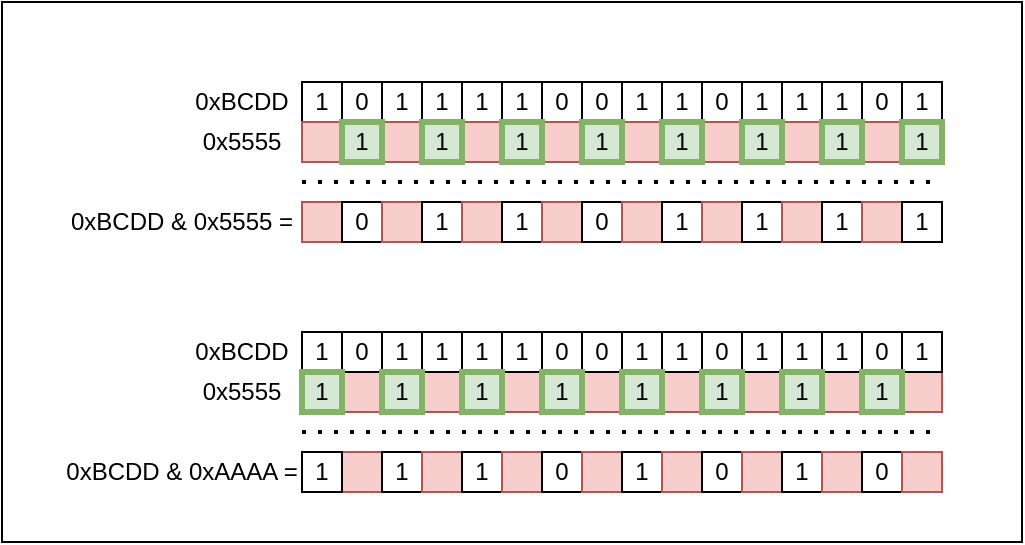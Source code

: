 <mxfile version="20.8.16" type="device"><diagram name="Page-1" id="UBskbk6JSybQqDdYvC6F"><mxGraphModel dx="637" dy="488" grid="1" gridSize="10" guides="1" tooltips="1" connect="1" arrows="1" fold="1" page="1" pageScale="1" pageWidth="827" pageHeight="1169" math="0" shadow="0"><root><mxCell id="0"/><mxCell id="1" parent="0"/><mxCell id="e23f8qLwYRYwRgbZ7vge-125" value="" style="rounded=0;whiteSpace=wrap;html=1;strokeWidth=1;" vertex="1" parent="1"><mxGeometry x="90" y="80" width="510" height="270" as="geometry"/></mxCell><mxCell id="e23f8qLwYRYwRgbZ7vge-1" value="1" style="rounded=0;whiteSpace=wrap;html=1;" vertex="1" parent="1"><mxGeometry x="240" y="120" width="20" height="20" as="geometry"/></mxCell><mxCell id="e23f8qLwYRYwRgbZ7vge-3" value="0" style="rounded=0;whiteSpace=wrap;html=1;" vertex="1" parent="1"><mxGeometry x="260" y="120" width="20" height="20" as="geometry"/></mxCell><mxCell id="e23f8qLwYRYwRgbZ7vge-4" value="1" style="rounded=0;whiteSpace=wrap;html=1;" vertex="1" parent="1"><mxGeometry x="280" y="120" width="20" height="20" as="geometry"/></mxCell><mxCell id="e23f8qLwYRYwRgbZ7vge-5" value="1" style="rounded=0;whiteSpace=wrap;html=1;" vertex="1" parent="1"><mxGeometry x="300" y="120" width="20" height="20" as="geometry"/></mxCell><mxCell id="e23f8qLwYRYwRgbZ7vge-6" value="1" style="rounded=0;whiteSpace=wrap;html=1;" vertex="1" parent="1"><mxGeometry x="320" y="120" width="20" height="20" as="geometry"/></mxCell><mxCell id="e23f8qLwYRYwRgbZ7vge-7" value="1" style="rounded=0;whiteSpace=wrap;html=1;" vertex="1" parent="1"><mxGeometry x="340" y="120" width="20" height="20" as="geometry"/></mxCell><mxCell id="e23f8qLwYRYwRgbZ7vge-8" value="0" style="rounded=0;whiteSpace=wrap;html=1;" vertex="1" parent="1"><mxGeometry x="360" y="120" width="20" height="20" as="geometry"/></mxCell><mxCell id="e23f8qLwYRYwRgbZ7vge-9" value="0" style="rounded=0;whiteSpace=wrap;html=1;" vertex="1" parent="1"><mxGeometry x="380" y="120" width="20" height="20" as="geometry"/></mxCell><mxCell id="e23f8qLwYRYwRgbZ7vge-10" value="1" style="rounded=0;whiteSpace=wrap;html=1;" vertex="1" parent="1"><mxGeometry x="400" y="120" width="20" height="20" as="geometry"/></mxCell><mxCell id="e23f8qLwYRYwRgbZ7vge-11" value="1" style="rounded=0;whiteSpace=wrap;html=1;" vertex="1" parent="1"><mxGeometry x="420" y="120" width="20" height="20" as="geometry"/></mxCell><mxCell id="e23f8qLwYRYwRgbZ7vge-12" value="0" style="rounded=0;whiteSpace=wrap;html=1;" vertex="1" parent="1"><mxGeometry x="440" y="120" width="20" height="20" as="geometry"/></mxCell><mxCell id="e23f8qLwYRYwRgbZ7vge-13" value="1" style="rounded=0;whiteSpace=wrap;html=1;" vertex="1" parent="1"><mxGeometry x="460" y="120" width="20" height="20" as="geometry"/></mxCell><mxCell id="e23f8qLwYRYwRgbZ7vge-14" value="1" style="rounded=0;whiteSpace=wrap;html=1;" vertex="1" parent="1"><mxGeometry x="480" y="120" width="20" height="20" as="geometry"/></mxCell><mxCell id="e23f8qLwYRYwRgbZ7vge-15" value="1" style="rounded=0;whiteSpace=wrap;html=1;" vertex="1" parent="1"><mxGeometry x="500" y="120" width="20" height="20" as="geometry"/></mxCell><mxCell id="e23f8qLwYRYwRgbZ7vge-16" value="0" style="rounded=0;whiteSpace=wrap;html=1;" vertex="1" parent="1"><mxGeometry x="520" y="120" width="20" height="20" as="geometry"/></mxCell><mxCell id="e23f8qLwYRYwRgbZ7vge-17" value="1" style="rounded=0;whiteSpace=wrap;html=1;" vertex="1" parent="1"><mxGeometry x="540" y="120" width="20" height="20" as="geometry"/></mxCell><mxCell id="e23f8qLwYRYwRgbZ7vge-18" value="" style="rounded=0;whiteSpace=wrap;html=1;fillColor=#f8cecc;strokeColor=#b85450;" vertex="1" parent="1"><mxGeometry x="240" y="140" width="20" height="20" as="geometry"/></mxCell><mxCell id="e23f8qLwYRYwRgbZ7vge-20" value="" style="rounded=0;whiteSpace=wrap;html=1;fillColor=#f8cecc;strokeColor=#b85450;" vertex="1" parent="1"><mxGeometry x="280" y="140" width="20" height="20" as="geometry"/></mxCell><mxCell id="e23f8qLwYRYwRgbZ7vge-22" value="" style="rounded=0;whiteSpace=wrap;html=1;fillColor=#f8cecc;strokeColor=#b85450;" vertex="1" parent="1"><mxGeometry x="320" y="140" width="20" height="20" as="geometry"/></mxCell><mxCell id="e23f8qLwYRYwRgbZ7vge-24" value="" style="rounded=0;whiteSpace=wrap;html=1;fillColor=#f8cecc;strokeColor=#b85450;" vertex="1" parent="1"><mxGeometry x="360" y="140" width="20" height="20" as="geometry"/></mxCell><mxCell id="e23f8qLwYRYwRgbZ7vge-26" value="" style="rounded=0;whiteSpace=wrap;html=1;fillColor=#f8cecc;strokeColor=#b85450;" vertex="1" parent="1"><mxGeometry x="400" y="140" width="20" height="20" as="geometry"/></mxCell><mxCell id="e23f8qLwYRYwRgbZ7vge-28" value="" style="rounded=0;whiteSpace=wrap;html=1;fillColor=#f8cecc;strokeColor=#b85450;" vertex="1" parent="1"><mxGeometry x="440" y="140" width="20" height="20" as="geometry"/></mxCell><mxCell id="e23f8qLwYRYwRgbZ7vge-30" value="" style="rounded=0;whiteSpace=wrap;html=1;fillColor=#f8cecc;strokeColor=#b85450;" vertex="1" parent="1"><mxGeometry x="480" y="140" width="20" height="20" as="geometry"/></mxCell><mxCell id="e23f8qLwYRYwRgbZ7vge-32" value="" style="rounded=0;whiteSpace=wrap;html=1;fillColor=#f8cecc;strokeColor=#b85450;" vertex="1" parent="1"><mxGeometry x="520" y="140" width="20" height="20" as="geometry"/></mxCell><mxCell id="e23f8qLwYRYwRgbZ7vge-51" value="" style="rounded=0;whiteSpace=wrap;html=1;fillColor=#f8cecc;strokeColor=#b85450;" vertex="1" parent="1"><mxGeometry x="260" y="265" width="20" height="20" as="geometry"/></mxCell><mxCell id="e23f8qLwYRYwRgbZ7vge-53" value="" style="rounded=0;whiteSpace=wrap;html=1;fillColor=#f8cecc;strokeColor=#b85450;" vertex="1" parent="1"><mxGeometry x="300" y="265" width="20" height="20" as="geometry"/></mxCell><mxCell id="e23f8qLwYRYwRgbZ7vge-55" value="" style="rounded=0;whiteSpace=wrap;html=1;fillColor=#f8cecc;strokeColor=#b85450;" vertex="1" parent="1"><mxGeometry x="340" y="265" width="20" height="20" as="geometry"/></mxCell><mxCell id="e23f8qLwYRYwRgbZ7vge-57" value="" style="rounded=0;whiteSpace=wrap;html=1;fillColor=#f8cecc;strokeColor=#b85450;" vertex="1" parent="1"><mxGeometry x="380" y="265" width="20" height="20" as="geometry"/></mxCell><mxCell id="e23f8qLwYRYwRgbZ7vge-59" value="" style="rounded=0;whiteSpace=wrap;html=1;fillColor=#f8cecc;strokeColor=#b85450;" vertex="1" parent="1"><mxGeometry x="420" y="265" width="20" height="20" as="geometry"/></mxCell><mxCell id="e23f8qLwYRYwRgbZ7vge-61" value="" style="rounded=0;whiteSpace=wrap;html=1;fillColor=#f8cecc;strokeColor=#b85450;" vertex="1" parent="1"><mxGeometry x="460" y="265" width="20" height="20" as="geometry"/></mxCell><mxCell id="e23f8qLwYRYwRgbZ7vge-63" value="" style="rounded=0;whiteSpace=wrap;html=1;fillColor=#f8cecc;strokeColor=#b85450;" vertex="1" parent="1"><mxGeometry x="500" y="265" width="20" height="20" as="geometry"/></mxCell><mxCell id="e23f8qLwYRYwRgbZ7vge-65" value="" style="rounded=0;whiteSpace=wrap;html=1;fillColor=#f8cecc;strokeColor=#b85450;" vertex="1" parent="1"><mxGeometry x="540" y="265" width="20" height="20" as="geometry"/></mxCell><mxCell id="e23f8qLwYRYwRgbZ7vge-67" value="" style="endArrow=none;dashed=1;html=1;dashPattern=1 3;strokeWidth=2;rounded=0;" edge="1" parent="1"><mxGeometry width="50" height="50" relative="1" as="geometry"><mxPoint x="240" y="170" as="sourcePoint"/><mxPoint x="560" y="170" as="targetPoint"/></mxGeometry></mxCell><mxCell id="e23f8qLwYRYwRgbZ7vge-68" value="" style="rounded=0;whiteSpace=wrap;html=1;fillColor=#f8cecc;strokeColor=#b85450;" vertex="1" parent="1"><mxGeometry x="240" y="180" width="20" height="20" as="geometry"/></mxCell><mxCell id="e23f8qLwYRYwRgbZ7vge-69" value="0" style="rounded=0;whiteSpace=wrap;html=1;" vertex="1" parent="1"><mxGeometry x="260" y="180" width="20" height="20" as="geometry"/></mxCell><mxCell id="e23f8qLwYRYwRgbZ7vge-70" value="" style="rounded=0;whiteSpace=wrap;html=1;fillColor=#f8cecc;strokeColor=#b85450;" vertex="1" parent="1"><mxGeometry x="280" y="180" width="20" height="20" as="geometry"/></mxCell><mxCell id="e23f8qLwYRYwRgbZ7vge-71" value="1" style="rounded=0;whiteSpace=wrap;html=1;" vertex="1" parent="1"><mxGeometry x="300" y="180" width="20" height="20" as="geometry"/></mxCell><mxCell id="e23f8qLwYRYwRgbZ7vge-72" value="" style="rounded=0;whiteSpace=wrap;html=1;fillColor=#f8cecc;strokeColor=#b85450;" vertex="1" parent="1"><mxGeometry x="320" y="180" width="20" height="20" as="geometry"/></mxCell><mxCell id="e23f8qLwYRYwRgbZ7vge-73" value="1" style="rounded=0;whiteSpace=wrap;html=1;" vertex="1" parent="1"><mxGeometry x="340" y="180" width="20" height="20" as="geometry"/></mxCell><mxCell id="e23f8qLwYRYwRgbZ7vge-74" value="" style="rounded=0;whiteSpace=wrap;html=1;fillColor=#f8cecc;strokeColor=#b85450;" vertex="1" parent="1"><mxGeometry x="360" y="180" width="20" height="20" as="geometry"/></mxCell><mxCell id="e23f8qLwYRYwRgbZ7vge-75" value="0" style="rounded=0;whiteSpace=wrap;html=1;" vertex="1" parent="1"><mxGeometry x="380" y="180" width="20" height="20" as="geometry"/></mxCell><mxCell id="e23f8qLwYRYwRgbZ7vge-76" value="" style="rounded=0;whiteSpace=wrap;html=1;fillColor=#f8cecc;strokeColor=#b85450;" vertex="1" parent="1"><mxGeometry x="400" y="180" width="20" height="20" as="geometry"/></mxCell><mxCell id="e23f8qLwYRYwRgbZ7vge-77" value="1" style="rounded=0;whiteSpace=wrap;html=1;" vertex="1" parent="1"><mxGeometry x="420" y="180" width="20" height="20" as="geometry"/></mxCell><mxCell id="e23f8qLwYRYwRgbZ7vge-78" value="" style="rounded=0;whiteSpace=wrap;html=1;fillColor=#f8cecc;strokeColor=#b85450;" vertex="1" parent="1"><mxGeometry x="440" y="180" width="20" height="20" as="geometry"/></mxCell><mxCell id="e23f8qLwYRYwRgbZ7vge-79" value="1" style="rounded=0;whiteSpace=wrap;html=1;" vertex="1" parent="1"><mxGeometry x="460" y="180" width="20" height="20" as="geometry"/></mxCell><mxCell id="e23f8qLwYRYwRgbZ7vge-80" value="" style="rounded=0;whiteSpace=wrap;html=1;fillColor=#f8cecc;strokeColor=#b85450;" vertex="1" parent="1"><mxGeometry x="480" y="180" width="20" height="20" as="geometry"/></mxCell><mxCell id="e23f8qLwYRYwRgbZ7vge-81" value="1" style="rounded=0;whiteSpace=wrap;html=1;" vertex="1" parent="1"><mxGeometry x="500" y="180" width="20" height="20" as="geometry"/></mxCell><mxCell id="e23f8qLwYRYwRgbZ7vge-82" value="" style="rounded=0;whiteSpace=wrap;html=1;fillColor=#f8cecc;strokeColor=#b85450;" vertex="1" parent="1"><mxGeometry x="520" y="180" width="20" height="20" as="geometry"/></mxCell><mxCell id="e23f8qLwYRYwRgbZ7vge-83" value="1" style="rounded=0;whiteSpace=wrap;html=1;" vertex="1" parent="1"><mxGeometry x="540" y="180" width="20" height="20" as="geometry"/></mxCell><mxCell id="e23f8qLwYRYwRgbZ7vge-19" value="1" style="rounded=0;whiteSpace=wrap;html=1;fillColor=#d5e8d4;strokeColor=#82b366;strokeWidth=3;" vertex="1" parent="1"><mxGeometry x="260" y="140" width="20" height="20" as="geometry"/></mxCell><mxCell id="e23f8qLwYRYwRgbZ7vge-21" value="1" style="rounded=0;whiteSpace=wrap;html=1;fillColor=#d5e8d4;strokeColor=#82b366;strokeWidth=3;" vertex="1" parent="1"><mxGeometry x="300" y="140" width="20" height="20" as="geometry"/></mxCell><mxCell id="e23f8qLwYRYwRgbZ7vge-23" value="1" style="rounded=0;whiteSpace=wrap;html=1;fillColor=#d5e8d4;strokeColor=#82b366;strokeWidth=3;" vertex="1" parent="1"><mxGeometry x="340" y="140" width="20" height="20" as="geometry"/></mxCell><mxCell id="e23f8qLwYRYwRgbZ7vge-25" value="1" style="rounded=0;whiteSpace=wrap;html=1;fillColor=#d5e8d4;strokeColor=#82b366;strokeWidth=3;" vertex="1" parent="1"><mxGeometry x="380" y="140" width="20" height="20" as="geometry"/></mxCell><mxCell id="e23f8qLwYRYwRgbZ7vge-27" value="1" style="rounded=0;whiteSpace=wrap;html=1;fillColor=#d5e8d4;strokeColor=#82b366;strokeWidth=3;" vertex="1" parent="1"><mxGeometry x="420" y="140" width="20" height="20" as="geometry"/></mxCell><mxCell id="e23f8qLwYRYwRgbZ7vge-29" value="1" style="rounded=0;whiteSpace=wrap;html=1;fillColor=#d5e8d4;strokeColor=#82b366;strokeWidth=3;" vertex="1" parent="1"><mxGeometry x="460" y="140" width="20" height="20" as="geometry"/></mxCell><mxCell id="e23f8qLwYRYwRgbZ7vge-31" value="1" style="rounded=0;whiteSpace=wrap;html=1;fillColor=#d5e8d4;strokeColor=#82b366;strokeWidth=3;" vertex="1" parent="1"><mxGeometry x="500" y="140" width="20" height="20" as="geometry"/></mxCell><mxCell id="e23f8qLwYRYwRgbZ7vge-33" value="1" style="rounded=0;whiteSpace=wrap;html=1;fillColor=#d5e8d4;strokeColor=#82b366;strokeWidth=3;" vertex="1" parent="1"><mxGeometry x="540" y="140" width="20" height="20" as="geometry"/></mxCell><mxCell id="e23f8qLwYRYwRgbZ7vge-84" value="1" style="rounded=0;whiteSpace=wrap;html=1;" vertex="1" parent="1"><mxGeometry x="240" y="245" width="20" height="20" as="geometry"/></mxCell><mxCell id="e23f8qLwYRYwRgbZ7vge-85" value="0" style="rounded=0;whiteSpace=wrap;html=1;" vertex="1" parent="1"><mxGeometry x="260" y="245" width="20" height="20" as="geometry"/></mxCell><mxCell id="e23f8qLwYRYwRgbZ7vge-86" value="1" style="rounded=0;whiteSpace=wrap;html=1;" vertex="1" parent="1"><mxGeometry x="280" y="245" width="20" height="20" as="geometry"/></mxCell><mxCell id="e23f8qLwYRYwRgbZ7vge-87" value="1" style="rounded=0;whiteSpace=wrap;html=1;" vertex="1" parent="1"><mxGeometry x="300" y="245" width="20" height="20" as="geometry"/></mxCell><mxCell id="e23f8qLwYRYwRgbZ7vge-88" value="1" style="rounded=0;whiteSpace=wrap;html=1;" vertex="1" parent="1"><mxGeometry x="320" y="245" width="20" height="20" as="geometry"/></mxCell><mxCell id="e23f8qLwYRYwRgbZ7vge-89" value="1" style="rounded=0;whiteSpace=wrap;html=1;" vertex="1" parent="1"><mxGeometry x="340" y="245" width="20" height="20" as="geometry"/></mxCell><mxCell id="e23f8qLwYRYwRgbZ7vge-90" value="0" style="rounded=0;whiteSpace=wrap;html=1;" vertex="1" parent="1"><mxGeometry x="360" y="245" width="20" height="20" as="geometry"/></mxCell><mxCell id="e23f8qLwYRYwRgbZ7vge-91" value="0" style="rounded=0;whiteSpace=wrap;html=1;" vertex="1" parent="1"><mxGeometry x="380" y="245" width="20" height="20" as="geometry"/></mxCell><mxCell id="e23f8qLwYRYwRgbZ7vge-92" value="1" style="rounded=0;whiteSpace=wrap;html=1;" vertex="1" parent="1"><mxGeometry x="400" y="245" width="20" height="20" as="geometry"/></mxCell><mxCell id="e23f8qLwYRYwRgbZ7vge-93" value="1" style="rounded=0;whiteSpace=wrap;html=1;" vertex="1" parent="1"><mxGeometry x="420" y="245" width="20" height="20" as="geometry"/></mxCell><mxCell id="e23f8qLwYRYwRgbZ7vge-94" value="0" style="rounded=0;whiteSpace=wrap;html=1;" vertex="1" parent="1"><mxGeometry x="440" y="245" width="20" height="20" as="geometry"/></mxCell><mxCell id="e23f8qLwYRYwRgbZ7vge-95" value="1" style="rounded=0;whiteSpace=wrap;html=1;" vertex="1" parent="1"><mxGeometry x="460" y="245" width="20" height="20" as="geometry"/></mxCell><mxCell id="e23f8qLwYRYwRgbZ7vge-96" value="1" style="rounded=0;whiteSpace=wrap;html=1;" vertex="1" parent="1"><mxGeometry x="480" y="245" width="20" height="20" as="geometry"/></mxCell><mxCell id="e23f8qLwYRYwRgbZ7vge-97" value="1" style="rounded=0;whiteSpace=wrap;html=1;" vertex="1" parent="1"><mxGeometry x="500" y="245" width="20" height="20" as="geometry"/></mxCell><mxCell id="e23f8qLwYRYwRgbZ7vge-98" value="0" style="rounded=0;whiteSpace=wrap;html=1;" vertex="1" parent="1"><mxGeometry x="520" y="245" width="20" height="20" as="geometry"/></mxCell><mxCell id="e23f8qLwYRYwRgbZ7vge-99" value="1" style="rounded=0;whiteSpace=wrap;html=1;" vertex="1" parent="1"><mxGeometry x="540" y="245" width="20" height="20" as="geometry"/></mxCell><mxCell id="e23f8qLwYRYwRgbZ7vge-50" value="1" style="rounded=0;whiteSpace=wrap;html=1;strokeWidth=3;fillColor=#d5e8d4;strokeColor=#82b366;" vertex="1" parent="1"><mxGeometry x="240" y="265" width="20" height="20" as="geometry"/></mxCell><mxCell id="e23f8qLwYRYwRgbZ7vge-52" value="1" style="rounded=0;whiteSpace=wrap;html=1;strokeWidth=3;fillColor=#d5e8d4;strokeColor=#82b366;" vertex="1" parent="1"><mxGeometry x="280" y="265" width="20" height="20" as="geometry"/></mxCell><mxCell id="e23f8qLwYRYwRgbZ7vge-54" value="1" style="rounded=0;whiteSpace=wrap;html=1;strokeWidth=3;fillColor=#d5e8d4;strokeColor=#82b366;" vertex="1" parent="1"><mxGeometry x="320" y="265" width="20" height="20" as="geometry"/></mxCell><mxCell id="e23f8qLwYRYwRgbZ7vge-56" value="1" style="rounded=0;whiteSpace=wrap;html=1;strokeWidth=3;fillColor=#d5e8d4;strokeColor=#82b366;" vertex="1" parent="1"><mxGeometry x="360" y="265" width="20" height="20" as="geometry"/></mxCell><mxCell id="e23f8qLwYRYwRgbZ7vge-58" value="1" style="rounded=0;whiteSpace=wrap;html=1;strokeWidth=3;fillColor=#d5e8d4;strokeColor=#82b366;" vertex="1" parent="1"><mxGeometry x="400" y="265" width="20" height="20" as="geometry"/></mxCell><mxCell id="e23f8qLwYRYwRgbZ7vge-60" value="1" style="rounded=0;whiteSpace=wrap;html=1;strokeWidth=3;fillColor=#d5e8d4;strokeColor=#82b366;" vertex="1" parent="1"><mxGeometry x="440" y="265" width="20" height="20" as="geometry"/></mxCell><mxCell id="e23f8qLwYRYwRgbZ7vge-62" value="1" style="rounded=0;whiteSpace=wrap;html=1;strokeWidth=3;fillColor=#d5e8d4;strokeColor=#82b366;" vertex="1" parent="1"><mxGeometry x="480" y="265" width="20" height="20" as="geometry"/></mxCell><mxCell id="e23f8qLwYRYwRgbZ7vge-64" value="1" style="rounded=0;whiteSpace=wrap;html=1;strokeWidth=3;fillColor=#d5e8d4;strokeColor=#82b366;" vertex="1" parent="1"><mxGeometry x="520" y="265" width="20" height="20" as="geometry"/></mxCell><mxCell id="e23f8qLwYRYwRgbZ7vge-100" value="" style="endArrow=none;dashed=1;html=1;dashPattern=1 3;strokeWidth=2;rounded=0;" edge="1" parent="1"><mxGeometry width="50" height="50" relative="1" as="geometry"><mxPoint x="240" y="295" as="sourcePoint"/><mxPoint x="560" y="295" as="targetPoint"/></mxGeometry></mxCell><mxCell id="e23f8qLwYRYwRgbZ7vge-101" value="" style="rounded=0;whiteSpace=wrap;html=1;fillColor=#f8cecc;strokeColor=#b85450;" vertex="1" parent="1"><mxGeometry x="260" y="305" width="20" height="20" as="geometry"/></mxCell><mxCell id="e23f8qLwYRYwRgbZ7vge-102" value="1" style="rounded=0;whiteSpace=wrap;html=1;" vertex="1" parent="1"><mxGeometry x="280" y="305" width="20" height="20" as="geometry"/></mxCell><mxCell id="e23f8qLwYRYwRgbZ7vge-103" value="" style="rounded=0;whiteSpace=wrap;html=1;fillColor=#f8cecc;strokeColor=#b85450;" vertex="1" parent="1"><mxGeometry x="300" y="305" width="20" height="20" as="geometry"/></mxCell><mxCell id="e23f8qLwYRYwRgbZ7vge-104" value="1" style="rounded=0;whiteSpace=wrap;html=1;" vertex="1" parent="1"><mxGeometry x="320" y="305" width="20" height="20" as="geometry"/></mxCell><mxCell id="e23f8qLwYRYwRgbZ7vge-105" value="" style="rounded=0;whiteSpace=wrap;html=1;fillColor=#f8cecc;strokeColor=#b85450;" vertex="1" parent="1"><mxGeometry x="340" y="305" width="20" height="20" as="geometry"/></mxCell><mxCell id="e23f8qLwYRYwRgbZ7vge-106" value="0" style="rounded=0;whiteSpace=wrap;html=1;" vertex="1" parent="1"><mxGeometry x="360" y="305" width="20" height="20" as="geometry"/></mxCell><mxCell id="e23f8qLwYRYwRgbZ7vge-107" value="" style="rounded=0;whiteSpace=wrap;html=1;fillColor=#f8cecc;strokeColor=#b85450;" vertex="1" parent="1"><mxGeometry x="380" y="305" width="20" height="20" as="geometry"/></mxCell><mxCell id="e23f8qLwYRYwRgbZ7vge-108" value="1" style="rounded=0;whiteSpace=wrap;html=1;" vertex="1" parent="1"><mxGeometry x="400" y="305" width="20" height="20" as="geometry"/></mxCell><mxCell id="e23f8qLwYRYwRgbZ7vge-109" value="" style="rounded=0;whiteSpace=wrap;html=1;fillColor=#f8cecc;strokeColor=#b85450;" vertex="1" parent="1"><mxGeometry x="420" y="305" width="20" height="20" as="geometry"/></mxCell><mxCell id="e23f8qLwYRYwRgbZ7vge-110" value="0" style="rounded=0;whiteSpace=wrap;html=1;" vertex="1" parent="1"><mxGeometry x="440" y="305" width="20" height="20" as="geometry"/></mxCell><mxCell id="e23f8qLwYRYwRgbZ7vge-111" value="" style="rounded=0;whiteSpace=wrap;html=1;fillColor=#f8cecc;strokeColor=#b85450;" vertex="1" parent="1"><mxGeometry x="460" y="305" width="20" height="20" as="geometry"/></mxCell><mxCell id="e23f8qLwYRYwRgbZ7vge-112" value="1" style="rounded=0;whiteSpace=wrap;html=1;" vertex="1" parent="1"><mxGeometry x="480" y="305" width="20" height="20" as="geometry"/></mxCell><mxCell id="e23f8qLwYRYwRgbZ7vge-113" value="" style="rounded=0;whiteSpace=wrap;html=1;fillColor=#f8cecc;strokeColor=#b85450;" vertex="1" parent="1"><mxGeometry x="500" y="305" width="20" height="20" as="geometry"/></mxCell><mxCell id="e23f8qLwYRYwRgbZ7vge-114" value="0" style="rounded=0;whiteSpace=wrap;html=1;" vertex="1" parent="1"><mxGeometry x="520" y="305" width="20" height="20" as="geometry"/></mxCell><mxCell id="e23f8qLwYRYwRgbZ7vge-115" value="" style="rounded=0;whiteSpace=wrap;html=1;fillColor=#f8cecc;strokeColor=#b85450;" vertex="1" parent="1"><mxGeometry x="540" y="305" width="20" height="20" as="geometry"/></mxCell><mxCell id="e23f8qLwYRYwRgbZ7vge-117" value="1" style="rounded=0;whiteSpace=wrap;html=1;" vertex="1" parent="1"><mxGeometry x="240" y="305" width="20" height="20" as="geometry"/></mxCell><mxCell id="e23f8qLwYRYwRgbZ7vge-118" value="0xBCDD" style="text;html=1;strokeColor=none;fillColor=none;align=center;verticalAlign=middle;whiteSpace=wrap;rounded=0;" vertex="1" parent="1"><mxGeometry x="180" y="115" width="60" height="30" as="geometry"/></mxCell><mxCell id="e23f8qLwYRYwRgbZ7vge-119" value="0x5555" style="text;html=1;strokeColor=none;fillColor=none;align=center;verticalAlign=middle;whiteSpace=wrap;rounded=0;" vertex="1" parent="1"><mxGeometry x="180" y="135" width="60" height="30" as="geometry"/></mxCell><mxCell id="e23f8qLwYRYwRgbZ7vge-121" value="0xBCDD &amp;amp; 0x5555 =" style="text;html=1;strokeColor=none;fillColor=none;align=center;verticalAlign=middle;whiteSpace=wrap;rounded=0;" vertex="1" parent="1"><mxGeometry x="120" y="175" width="120" height="30" as="geometry"/></mxCell><mxCell id="e23f8qLwYRYwRgbZ7vge-122" value="0xBCDD &amp;amp; 0xAAAA =" style="text;html=1;strokeColor=none;fillColor=none;align=center;verticalAlign=middle;whiteSpace=wrap;rounded=0;" vertex="1" parent="1"><mxGeometry x="120" y="300" width="120" height="30" as="geometry"/></mxCell><mxCell id="e23f8qLwYRYwRgbZ7vge-123" value="0xBCDD" style="text;html=1;strokeColor=none;fillColor=none;align=center;verticalAlign=middle;whiteSpace=wrap;rounded=0;" vertex="1" parent="1"><mxGeometry x="180" y="240" width="60" height="30" as="geometry"/></mxCell><mxCell id="e23f8qLwYRYwRgbZ7vge-124" value="0x5555" style="text;html=1;strokeColor=none;fillColor=none;align=center;verticalAlign=middle;whiteSpace=wrap;rounded=0;" vertex="1" parent="1"><mxGeometry x="180" y="260" width="60" height="30" as="geometry"/></mxCell></root></mxGraphModel></diagram></mxfile>